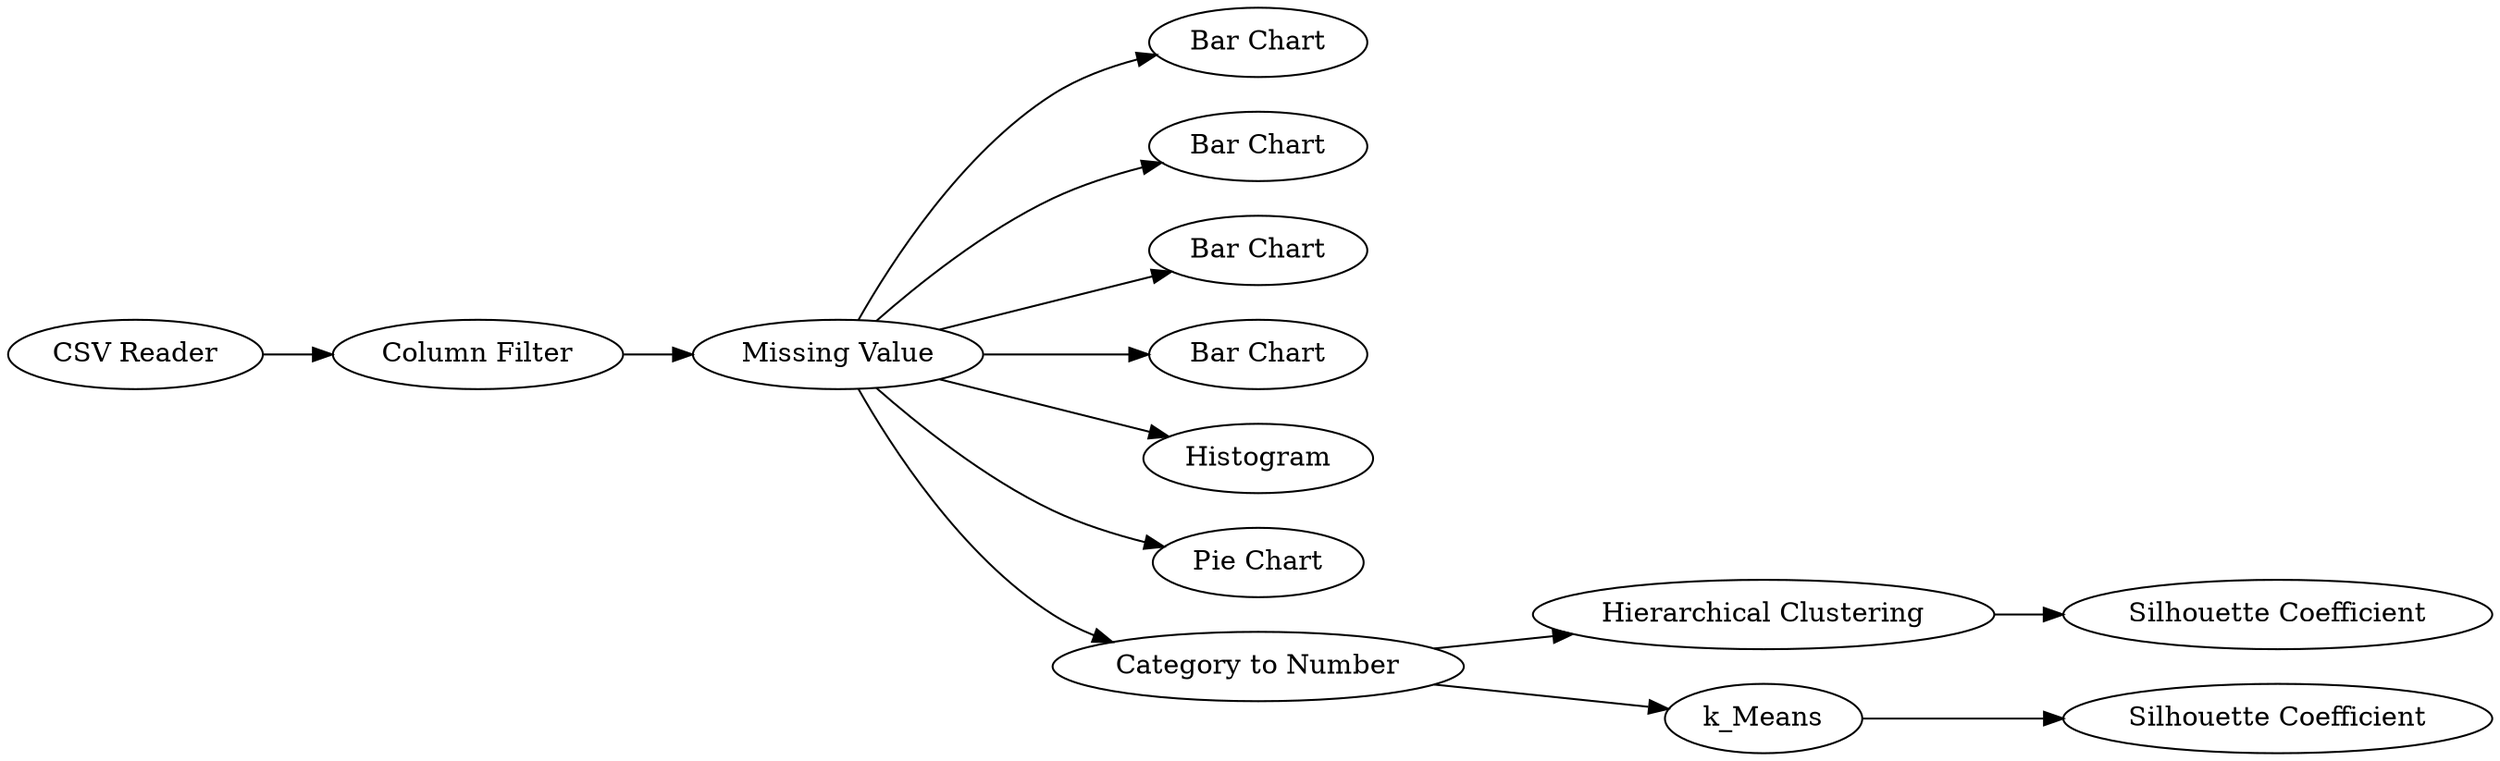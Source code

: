 digraph {
	"7360164023407831784_2" [label="Column Filter"]
	"7360164023407831784_7" [label="Bar Chart"]
	"7360164023407831784_9" [label="Bar Chart"]
	"7360164023407831784_16" [label="Silhouette Coefficient"]
	"7360164023407831784_15" [label="Hierarchical Clustering"]
	"7360164023407831784_6" [label="Bar Chart"]
	"7360164023407831784_4" [label="Bar Chart"]
	"7360164023407831784_8" [label=Histogram]
	"7360164023407831784_3" [label="Missing Value"]
	"7360164023407831784_14" [label="Pie Chart"]
	"7360164023407831784_11" [label=k_Means]
	"7360164023407831784_12" [label="Silhouette Coefficient"]
	"7360164023407831784_1" [label="CSV Reader"]
	"7360164023407831784_10" [label="Category to Number"]
	"7360164023407831784_3" -> "7360164023407831784_7"
	"7360164023407831784_3" -> "7360164023407831784_14"
	"7360164023407831784_3" -> "7360164023407831784_4"
	"7360164023407831784_1" -> "7360164023407831784_2"
	"7360164023407831784_3" -> "7360164023407831784_6"
	"7360164023407831784_3" -> "7360164023407831784_10"
	"7360164023407831784_10" -> "7360164023407831784_11"
	"7360164023407831784_11" -> "7360164023407831784_12"
	"7360164023407831784_15" -> "7360164023407831784_16"
	"7360164023407831784_2" -> "7360164023407831784_3"
	"7360164023407831784_10" -> "7360164023407831784_15"
	"7360164023407831784_3" -> "7360164023407831784_9"
	"7360164023407831784_3" -> "7360164023407831784_8"
	rankdir=LR
}
